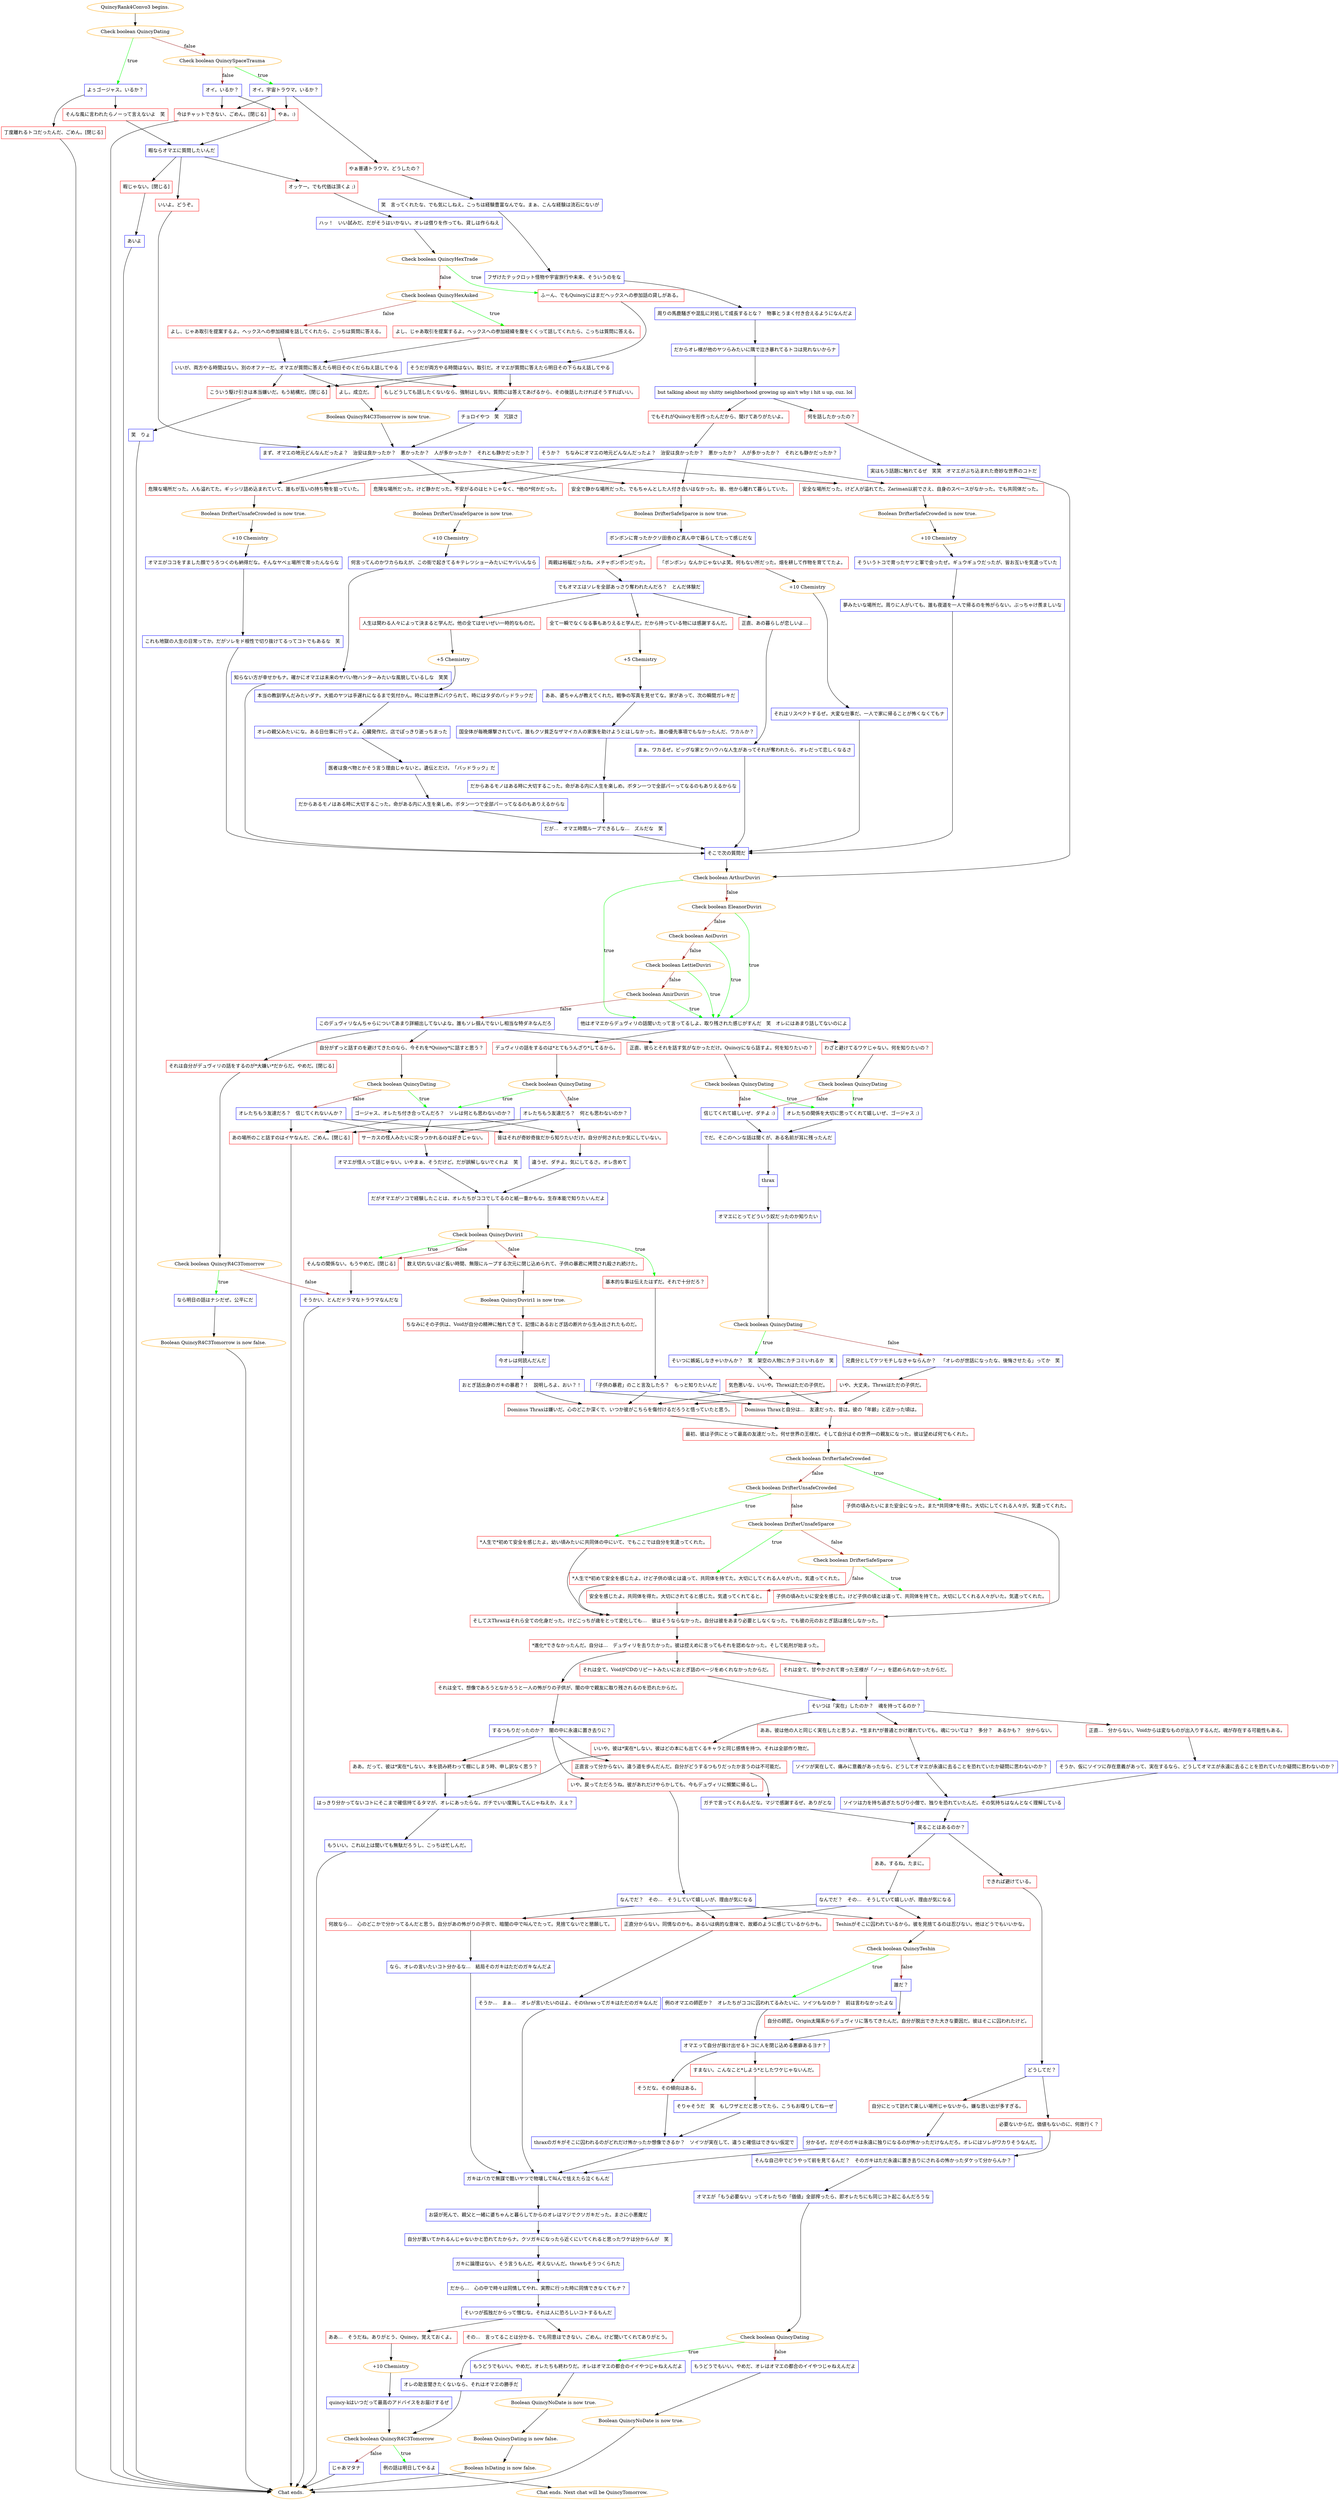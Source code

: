 digraph {
	"QuincyRank4Convo3 begins." [color=orange];
		"QuincyRank4Convo3 begins." -> j1110621203;
	j1110621203 [label="Check boolean QuincyDating",color=orange];
		j1110621203 -> j4164378289 [label=true,color=green];
		j1110621203 -> j1696378742 [label=false,color=brown];
	j4164378289 [label="よぅゴージャス。いるか？",shape=box,color=blue];
		j4164378289 -> j4025811629;
		j4164378289 -> j227440436;
	j1696378742 [label="Check boolean QuincySpaceTrauma",color=orange];
		j1696378742 -> j1367002121 [label=true,color=green];
		j1696378742 -> j2116624660 [label=false,color=brown];
	j4025811629 [label="そんな風に言われたらノーって言えないよ　笑",shape=box,color=red];
		j4025811629 -> j3754414107;
	j227440436 [label="丁度離れるトコだったんだ、ごめん。[閉じる]",shape=box,color=red];
		j227440436 -> "Chat ends.";
	j1367002121 [label="オイ。宇宙トラウマ。いるか？",shape=box,color=blue];
		j1367002121 -> j956663236;
		j1367002121 -> j4038333611;
		j1367002121 -> j3411894461;
	j2116624660 [label="オイ。いるか？",shape=box,color=blue];
		j2116624660 -> j4038333611;
		j2116624660 -> j3411894461;
	j3754414107 [label="暇ならオマエに質問したいんだ",shape=box,color=blue];
		j3754414107 -> j2088137362;
		j3754414107 -> j2353062424;
		j3754414107 -> j1513850822;
	"Chat ends." [color=orange];
	j956663236 [label="やぁ普通トラウマ。どうしたの？",shape=box,color=red];
		j956663236 -> j3540034399;
	j4038333611 [label="やぁ。:)",shape=box,color=red];
		j4038333611 -> j3754414107;
	j3411894461 [label="今はチャットできない、ごめん。[閉じる]",shape=box,color=red];
		j3411894461 -> "Chat ends.";
	j2088137362 [label="いいよ。どうぞ。",shape=box,color=red];
		j2088137362 -> j1605558677;
	j2353062424 [label="オッケー。でも代価は頂くよ ;)",shape=box,color=red];
		j2353062424 -> j2874740217;
	j1513850822 [label="暇じゃない。[閉じる]",shape=box,color=red];
		j1513850822 -> j484730504;
	j3540034399 [label="笑　言ってくれたな、でも気にしねえ。こっちは経験豊富なんでな。まぁ、こんな経験は流石にないが",shape=box,color=blue];
		j3540034399 -> j1848827487;
	j1605558677 [label="まず、オマエの地元どんなんだったよ？　治安は良かったか？　悪かったか？　人が多かったか？　それとも静かだったか？",shape=box,color=blue];
		j1605558677 -> j2185531490;
		j1605558677 -> j659854926;
		j1605558677 -> j2002503361;
		j1605558677 -> j3031407600;
	j2874740217 [label="ハッ！　いい試みだ、だがそうはいかない。オレは借りを作っても、貸しは作らねえ",shape=box,color=blue];
		j2874740217 -> j3044209487;
	j484730504 [label="あいよ",shape=box,color=blue];
		j484730504 -> "Chat ends.";
	j1848827487 [label="フザけたテックロット怪物や宇宙旅行や未来、そういうのをな",shape=box,color=blue];
		j1848827487 -> j3272570372;
	j2185531490 [label="安全な場所だった。けど人が溢れてた。Zariman以前でさえ、自身のスペースがなかった。でも共同体だった。",shape=box,color=red];
		j2185531490 -> j544000811;
	j659854926 [label="危険な場所だった。人も溢れてた。ギッシリ詰め込まれていて、誰もが互いの持ち物を狙っていた。",shape=box,color=red];
		j659854926 -> j2390831530;
	j2002503361 [label="危険な場所だった。けど静かだった。不安がるのはヒトじゃなく、*他の*何かだった。",shape=box,color=red];
		j2002503361 -> j1159093406;
	j3031407600 [label="安全で静かな場所だった。でもちゃんとした人付き合いはなかった。皆、他から離れて暮らしていた。",shape=box,color=red];
		j3031407600 -> j2388842933;
	j3044209487 [label="Check boolean QuincyHexTrade",color=orange];
		j3044209487 -> j3478400724 [label=true,color=green];
		j3044209487 -> j2949866697 [label=false,color=brown];
	j3272570372 [label="周りの馬鹿騒ぎや混乱に対処して成長するとな？　物事とうまく付き合えるようになんだよ",shape=box,color=blue];
		j3272570372 -> j1067081469;
	j544000811 [label="Boolean DrifterSafeCrowded is now true.",color=orange];
		j544000811 -> j710496314;
	j2390831530 [label="Boolean DrifterUnsafeCrowded is now true.",color=orange];
		j2390831530 -> j1967176620;
	j1159093406 [label="Boolean DrifterUnsafeSparce is now true.",color=orange];
		j1159093406 -> j2504942853;
	j2388842933 [label="Boolean DrifterSafeSparce is now true.",color=orange];
		j2388842933 -> j646597119;
	j3478400724 [label="ふーん、でもQuincyにはまだヘックスへの参加話の貸しがある。",shape=box,color=red];
		j3478400724 -> j1374173394;
	j2949866697 [label="Check boolean QuincyHexAsked",color=orange];
		j2949866697 -> j2198895074 [label=true,color=green];
		j2949866697 -> j2588684061 [label=false,color=brown];
	j1067081469 [label="だからオレ様が他のヤツらみたいに隅で泣き暴れてるトコは見れないからナ",shape=box,color=blue];
		j1067081469 -> j3789167958;
	j710496314 [label="+10 Chemistry",color=orange];
		j710496314 -> j1711575026;
	j1967176620 [label="+10 Chemistry",color=orange];
		j1967176620 -> j2606428578;
	j2504942853 [label="+10 Chemistry",color=orange];
		j2504942853 -> j999614495;
	j646597119 [label="ボンボンに育ったかクソ田舎のど真ん中で暮らしてたって感じだな",shape=box,color=blue];
		j646597119 -> j791837606;
		j646597119 -> j3064919669;
	j1374173394 [label="そうだが両方やる時間はない。取引だ。オマエが質問に答えたら明日その下らねえ話してやる",shape=box,color=blue];
		j1374173394 -> j2059275061;
		j1374173394 -> j1964096496;
		j1374173394 -> j992145947;
	j2198895074 [label="よし、じゃあ取引を提案するよ。ヘックスへの参加経緯を腹をくくって話してくれたら、こっちは質問に答える。",shape=box,color=red];
		j2198895074 -> j1924324921;
	j2588684061 [label="よし、じゃあ取引を提案するよ。ヘックスへの参加経緯を話してくれたら、こっちは質問に答える。",shape=box,color=red];
		j2588684061 -> j1924324921;
	j3789167958 [label="but talking about my shitty neighborhood growing up ain't why i hit u up, cuz. lol",shape=box,color=blue];
		j3789167958 -> j18418997;
		j3789167958 -> j3220600914;
	j1711575026 [label="そういうトコで育ったヤツと軍で会ったぜ。ギュウギュウだったが、皆お互いを気遣っていた",shape=box,color=blue];
		j1711575026 -> j2331214277;
	j2606428578 [label="オマエがココをすました顔でうろつくのも納得だな。そんなヤベェ場所で育ったんならな",shape=box,color=blue];
		j2606428578 -> j1893196343;
	j999614495 [label="何言ってんのかワカらねえが、この街で起きてるキテレツショーみたいにヤバいんなら",shape=box,color=blue];
		j999614495 -> j2431309211;
	j791837606 [label="「ボンボン」なんかじゃないよ笑。何もない所だった。畑を耕して作物を育ててたよ。",shape=box,color=red];
		j791837606 -> j358810460;
	j3064919669 [label="両親は裕福だったね。メチャボンボンだった。",shape=box,color=red];
		j3064919669 -> j973461737;
	j2059275061 [label="よし。成立だ。",shape=box,color=red];
		j2059275061 -> j2218295393;
	j1964096496 [label="もしどうしても話したくないなら、強制はしない。質問には答えてあげるから、その後話したければそうすればいい。",shape=box,color=red];
		j1964096496 -> j824010991;
	j992145947 [label="こういう駆け引きは本当嫌いだ。もう結構だ。[閉じる]",shape=box,color=red];
		j992145947 -> j812808830;
	j1924324921 [label="いいが、両方やる時間はない。別のオファーだ。オマエが質問に答えたら明日そのくだらねえ話してやる",shape=box,color=blue];
		j1924324921 -> j2059275061;
		j1924324921 -> j1964096496;
		j1924324921 -> j992145947;
	j18418997 [label="何を話したかったの？",shape=box,color=red];
		j18418997 -> j780074928;
	j3220600914 [label="でもそれがQuincyを形作ったんだから、聞けてありがたいよ。",shape=box,color=red];
		j3220600914 -> j1512858082;
	j2331214277 [label="夢みたいな場所だ。周りに人がいても、誰も夜道を一人で帰るのを怖がらない。ぶっちゃけ羨ましいな",shape=box,color=blue];
		j2331214277 -> j2046967045;
	j1893196343 [label="これも地獄の人生の日常ってか。だがソレをド根性で切り抜けてるってコトでもあるな　笑",shape=box,color=blue];
		j1893196343 -> j2046967045;
	j2431309211 [label="知らない方が幸せかもナ。確かにオマエは未来のヤバい物ハンターみたいな風貌しているしな　笑笑",shape=box,color=blue];
		j2431309211 -> j2046967045;
	j358810460 [label="+10 Chemistry",color=orange];
		j358810460 -> j816541656;
	j973461737 [label="でもオマエはソレを全部あっさり奪われたんだろ？　とんだ体験だ",shape=box,color=blue];
		j973461737 -> j3788330865;
		j973461737 -> j3195174986;
		j973461737 -> j499331463;
	j2218295393 [label="Boolean QuincyR4C3Tomorrow is now true.",color=orange];
		j2218295393 -> j1605558677;
	j824010991 [label="チョロイやつ　笑　冗談さ",shape=box,color=blue];
		j824010991 -> j1605558677;
	j812808830 [label="笑　りょ",shape=box,color=blue];
		j812808830 -> "Chat ends.";
	j780074928 [label="実はもう話題に触れてるぜ　笑笑　オマエがぶち込まれた奇妙な世界のコトだ",shape=box,color=blue];
		j780074928 -> j3208860544;
	j1512858082 [label="そうか？　ちなみにオマエの地元どんなんだったよ？　治安は良かったか？　悪かったか？　人が多かったか？　それとも静かだったか？",shape=box,color=blue];
		j1512858082 -> j2185531490;
		j1512858082 -> j659854926;
		j1512858082 -> j2002503361;
		j1512858082 -> j3031407600;
	j2046967045 [label="そこで次の質問だ",shape=box,color=blue];
		j2046967045 -> j3208860544;
	j816541656 [label="それはリスペクトするぜ。大変な仕事だ、一人で家に帰ることが怖くなくてもナ",shape=box,color=blue];
		j816541656 -> j2046967045;
	j3788330865 [label="正直、あの暮らしが恋しいよ…",shape=box,color=red];
		j3788330865 -> j1356255517;
	j3195174986 [label="全て一瞬でなくなる事もありえると学んだ。だから持っている物には感謝するんだ。",shape=box,color=red];
		j3195174986 -> j4038283493;
	j499331463 [label="人生は関わる人々によって決まると学んだ。他の全てはせいぜい一時的なものだ。",shape=box,color=red];
		j499331463 -> j675476193;
	j3208860544 [label="Check boolean ArthurDuviri",color=orange];
		j3208860544 -> j1954277494 [label=true,color=green];
		j3208860544 -> j2662897944 [label=false,color=brown];
	j1356255517 [label="まぁ、ワカるぜ。ビッグな家とウハウハな人生があってそれが奪われたら、オレだって恋しくなるさ",shape=box,color=blue];
		j1356255517 -> j2046967045;
	j4038283493 [label="+5 Chemistry",color=orange];
		j4038283493 -> j2325935321;
	j675476193 [label="+5 Chemistry",color=orange];
		j675476193 -> j1767899170;
	j1954277494 [label="他はオマエからデュヴィリの話聞いたって言ってるしよ、取り残された感じがすんだ　笑　オレにはあまり話してないのによ",shape=box,color=blue];
		j1954277494 -> j2809510437;
		j1954277494 -> j4035080597;
	j2662897944 [label="Check boolean EleanorDuviri",color=orange];
		j2662897944 -> j1954277494 [label=true,color=green];
		j2662897944 -> j1761927700 [label=false,color=brown];
	j2325935321 [label="ああ、婆ちゃんが教えてくれた。戦争の写真を見せてな。家があって、次の瞬間ガレキだ",shape=box,color=blue];
		j2325935321 -> j2545057237;
	j1767899170 [label="本当の教訓学んだみたいダナ。大抵のヤツは手遅れになるまで気付かん。時には世界にパクられて、時にはタダのバッドラックだ",shape=box,color=blue];
		j1767899170 -> j4204528315;
	j2809510437 [label="わざと避けてるワケじゃない。何を知りたいの？",shape=box,color=red];
		j2809510437 -> j4028258358;
	j4035080597 [label="デュヴィリの話をするのは*とてもうんざり*してるから。",shape=box,color=red];
		j4035080597 -> j3251882892;
	j1761927700 [label="Check boolean AoiDuviri",color=orange];
		j1761927700 -> j1954277494 [label=true,color=green];
		j1761927700 -> j2107879448 [label=false,color=brown];
	j2545057237 [label="国全体が毎晩爆撃されていて、誰もクソ貧乏なザマイカ人の家族を助けようとはしなかった。誰の優先事項でもなかったんだ、ワカルか？",shape=box,color=blue];
		j2545057237 -> j765712192;
	j4204528315 [label="オレの親父みたいにな。ある日仕事に行ってよ。心臓発作だ。店でぽっきり逝っちまった",shape=box,color=blue];
		j4204528315 -> j2695409969;
	j4028258358 [label="Check boolean QuincyDating",color=orange];
		j4028258358 -> j3446042019 [label=true,color=green];
		j4028258358 -> j2037359908 [label=false,color=brown];
	j3251882892 [label="Check boolean QuincyDating",color=orange];
		j3251882892 -> j3630834765 [label=true,color=green];
		j3251882892 -> j1446964276 [label=false,color=brown];
	j2107879448 [label="Check boolean LettieDuviri",color=orange];
		j2107879448 -> j1954277494 [label=true,color=green];
		j2107879448 -> j22861446 [label=false,color=brown];
	j765712192 [label="だからあるモノはある時に大切するこった。命がある内に人生を楽しめ。ボタン一つで全部パーってなるのもありえるからな",shape=box,color=blue];
		j765712192 -> j4102984012;
	j2695409969 [label="医者は食べ物とかそう言う理由じゃないと。遺伝とだけ。「バッドラック」だ",shape=box,color=blue];
		j2695409969 -> j3688215461;
	j3446042019 [label="オレたちの関係を大切に思ってくれて嬉しいぜ、ゴージャス ;)",shape=box,color=blue];
		j3446042019 -> j2345976871;
	j2037359908 [label="信じてくれて嬉しいぜ、ダチよ :)",shape=box,color=blue];
		j2037359908 -> j2345976871;
	j3630834765 [label="ゴージャス、オレたち付き合ってんだろ？　ソレは何とも思わないのか？",shape=box,color=blue];
		j3630834765 -> j1629197121;
		j3630834765 -> j2703523884;
		j3630834765 -> j1169792331;
	j1446964276 [label="オレたちもう友達だろ？　何とも思わないのか？",shape=box,color=blue];
		j1446964276 -> j1629197121;
		j1446964276 -> j2703523884;
		j1446964276 -> j1169792331;
	j22861446 [label="Check boolean AmirDuviri",color=orange];
		j22861446 -> j1954277494 [label=true,color=green];
		j22861446 -> j1811396134 [label=false,color=brown];
	j4102984012 [label="だが…　オマエ時間ループできるしな…　ズルだな　笑",shape=box,color=blue];
		j4102984012 -> j2046967045;
	j3688215461 [label="だからあるモノはある時に大切するこった。命がある内に人生を楽しめ。ボタン一つで全部パーってなるのもありえるからな",shape=box,color=blue];
		j3688215461 -> j4102984012;
	j2345976871 [label="でだ。そこのヘンな話は聞くが、ある名前が耳に残ったんだ",shape=box,color=blue];
		j2345976871 -> j3058093846;
	j1629197121 [label="皆はそれが奇妙奇抜だから知りたいだけ。自分が何されたか気にしていない。",shape=box,color=red];
		j1629197121 -> j351826383;
	j2703523884 [label="サーカスの怪人みたいに突っつかれるのは好きじゃない。",shape=box,color=red];
		j2703523884 -> j3222290107;
	j1169792331 [label="あの場所のこと話すのはイヤなんだ、ごめん。[閉じる]",shape=box,color=red];
		j1169792331 -> "Chat ends.";
	j1811396134 [label="このデュヴィリなんちゃらについてあまり詳細出してないよな。誰もソレ掴んでないし相当な特ダネなんだろ",shape=box,color=blue];
		j1811396134 -> j2249247169;
		j1811396134 -> j3859046012;
		j1811396134 -> j2994827717;
	j3058093846 [label="thrax",shape=box,color=blue];
		j3058093846 -> j2338092380;
	j351826383 [label="違うぜ、ダチよ。気にしてるさ。オレ含めて",shape=box,color=blue];
		j351826383 -> j2528740239;
	j3222290107 [label="オマエが怪人って話じゃない。いやまぁ、そうだけど。だが誤解しないでくれよ　笑",shape=box,color=blue];
		j3222290107 -> j2528740239;
	j2249247169 [label="正直、彼らとそれを話す気がなかっただけ。Quincyになら話すよ。何を知りたいの？",shape=box,color=red];
		j2249247169 -> j4054018249;
	j3859046012 [label="自分がずっと話すのを避けてきたのなら、今それを*Quincy*に話すと思う？",shape=box,color=red];
		j3859046012 -> j980219118;
	j2994827717 [label="それは自分がデュヴィリの話をするのが*大嫌い*だからだ。やめだ。[閉じる]",shape=box,color=red];
		j2994827717 -> j1924226695;
	j2338092380 [label="オマエにとってどういう奴だったのか知りたい",shape=box,color=blue];
		j2338092380 -> j3202204897;
	j2528740239 [label="だがオマエがソコで経験したことは、オレたちがココでしてるのと紙一重かもな。生存本能で知りたいんだよ",shape=box,color=blue];
		j2528740239 -> j1122336832;
	j4054018249 [label="Check boolean QuincyDating",color=orange];
		j4054018249 -> j3446042019 [label=true,color=green];
		j4054018249 -> j2037359908 [label=false,color=brown];
	j980219118 [label="Check boolean QuincyDating",color=orange];
		j980219118 -> j3630834765 [label=true,color=green];
		j980219118 -> j275415587 [label=false,color=brown];
	j1924226695 [label="Check boolean QuincyR4C3Tomorrow",color=orange];
		j1924226695 -> j1920444737 [label=true,color=green];
		j1924226695 -> j2073948802 [label=false,color=brown];
	j3202204897 [label="Check boolean QuincyDating",color=orange];
		j3202204897 -> j2136491613 [label=true,color=green];
		j3202204897 -> j2511846388 [label=false,color=brown];
	j1122336832 [label="Check boolean QuincyDuviri1",color=orange];
		j1122336832 -> j1619593603 [label=true,color=green];
		j1122336832 -> j1546059847 [label=true,color=green];
		j1122336832 -> j1443007836 [label=false,color=brown];
		j1122336832 -> j1546059847 [label=false,color=brown];
	j275415587 [label="オレたちもう友達だろ？　信じてくれないんか？",shape=box,color=blue];
		j275415587 -> j1629197121;
		j275415587 -> j2703523884;
		j275415587 -> j1169792331;
	j1920444737 [label="なら明日の話はナシだぜ。公平にだ",shape=box,color=blue];
		j1920444737 -> j6393619;
	j2073948802 [label="そうかい、とんだドラマなトラウマなんだな",shape=box,color=blue];
		j2073948802 -> "Chat ends.";
	j2136491613 [label="そいつに嫉妬しなきゃいかんか？　笑　架空の人物にカチコミいれるか　笑",shape=box,color=blue];
		j2136491613 -> j66222993;
	j2511846388 [label="兄貴分としてケツモチしなきゃならんか？　「オレのが世話になったな、後悔させたる」ってか　笑",shape=box,color=blue];
		j2511846388 -> j1409882136;
	j1619593603 [label="基本的な事は伝えたはずだ。それで十分だろ？",shape=box,color=red];
		j1619593603 -> j3032292479;
	j1546059847 [label="そんなの関係ない。もうやめだ。[閉じる]",shape=box,color=red];
		j1546059847 -> j2073948802;
	j1443007836 [label="数え切れないほど長い時間、無限にループする次元に閉じ込められて、子供の暴君に拷問され殺され続けた。",shape=box,color=red];
		j1443007836 -> j2257640481;
	j6393619 [label="Boolean QuincyR4C3Tomorrow is now false.",color=orange];
		j6393619 -> "Chat ends.";
	j66222993 [label="気色悪いな、いいや。Thraxはただの子供だ。",shape=box,color=red];
		j66222993 -> j2163283840;
		j66222993 -> j941217386;
	j1409882136 [label="いや、大丈夫。Thraxはただの子供だ。",shape=box,color=red];
		j1409882136 -> j941217386;
		j1409882136 -> j2163283840;
	j3032292479 [label="「子供の暴君」のこと言及したろ？　もっと知りたいんだ",shape=box,color=blue];
		j3032292479 -> j941217386;
		j3032292479 -> j2163283840;
	j2257640481 [label="Boolean QuincyDuviri1 is now true.",color=orange];
		j2257640481 -> j765043946;
	j2163283840 [label="Dominus Thraxは嫌いだ。心のどこか深くで、いつか彼がこちらを傷付けるだろうと悟っていたと思う。",shape=box,color=red];
		j2163283840 -> j3511604852;
	j941217386 [label="Dominus Thraxと自分は…　友達だった、昔は。彼の「年齢」と近かった頃は。",shape=box,color=red];
		j941217386 -> j3511604852;
	j765043946 [label="ちなみにその子供は、Voidが自分の精神に触れてきて、記憶にあるおとぎ話の断片から生み出されたものだ。",shape=box,color=red];
		j765043946 -> j3007785156;
	j3511604852 [label="最初、彼は子供にとって最高の友達だった。何せ世界の王様だ。そして自分はその世界一の親友になった。彼は望めば何でもくれた。",shape=box,color=red];
		j3511604852 -> j2715939018;
	j3007785156 [label="今オレは何読んだんだ",shape=box,color=blue];
		j3007785156 -> j952264733;
	j2715939018 [label="Check boolean DrifterSafeCrowded",color=orange];
		j2715939018 -> j1571722832 [label=true,color=green];
		j2715939018 -> j1465014573 [label=false,color=brown];
	j952264733 [label="おとぎ話出身のガキの暴君？！　説明しろよ、おい？！",shape=box,color=blue];
		j952264733 -> j941217386;
		j952264733 -> j2163283840;
	j1571722832 [label="子供の頃みたいにまた安全になった。また*共同体*を得た。大切にしてくれる人々が。気遣ってくれた。",shape=box,color=red];
		j1571722832 -> j3302324273;
	j1465014573 [label="Check boolean DrifterUnsafeCrowded",color=orange];
		j1465014573 -> j2271715266 [label=true,color=green];
		j1465014573 -> j2277290406 [label=false,color=brown];
	j3302324273 [label="そしてスThraxはそれら全ての化身だった。けどこっちが歳をとって変化しても…　彼はそうならなかった。自分は彼をあまり必要としなくなった。でも彼の元のおとぎ話は進化しなかった。",shape=box,color=red];
		j3302324273 -> j4264388786;
	j2271715266 [label="*人生で*初めて安全を感じたよ。幼い頃みたいに共同体の中にいて、でもここでは自分を気遣ってくれた。",shape=box,color=red];
		j2271715266 -> j3302324273;
	j2277290406 [label="Check boolean DrifterUnsafeSparce",color=orange];
		j2277290406 -> j3206097739 [label=true,color=green];
		j2277290406 -> j3538777462 [label=false,color=brown];
	j4264388786 [label="*進化*できなかったんだ。自分は…　デュヴィリを去りたかった。彼は控えめに言ってもそれを認めなかった。そして処刑が始まった。",shape=box,color=red];
		j4264388786 -> j1872670920;
		j4264388786 -> j1552942659;
		j4264388786 -> j1509789272;
	j3206097739 [label="*人生で*初めて安全を感じたよ。けど子供の頃とは違って、共同体を持てた。大切にしてくれる人々がいた。気遣ってくれた。",shape=box,color=red];
		j3206097739 -> j3302324273;
	j3538777462 [label="Check boolean DrifterSafeSparce",color=orange];
		j3538777462 -> j3618550674 [label=true,color=green];
		j3538777462 -> j1285622806 [label=false,color=brown];
	j1872670920 [label="それは全て、甘やかされて育った王様が「ノー」を認められなかったからだ。",shape=box,color=red];
		j1872670920 -> j627615502;
	j1552942659 [label="それは全て、VoidがCDのリピートみたいにおとぎ話のページをめくれなかったからだ。",shape=box,color=red];
		j1552942659 -> j627615502;
	j1509789272 [label="それは全て、想像であろうとなかろうと一人の怖がりの子供が、闇の中で親友に取り残されるのを恐れたからだ。",shape=box,color=red];
		j1509789272 -> j3844488056;
	j3618550674 [label="子供の頃みたいに安全を感じた。けど子供の頃とは違って、共同体を持てた。大切にしてくれる人々がいた。気遣ってくれた。",shape=box,color=red];
		j3618550674 -> j3302324273;
	j1285622806 [label="安全を感じたよ。共同体を得た。大切にされてると感じた。気遣ってくれてると。",shape=box,color=red];
		j1285622806 -> j3302324273;
	j627615502 [label="そいつは「実在」したのか？　魂を持ってるのか？",shape=box,color=blue];
		j627615502 -> j4081882163;
		j627615502 -> j2435248269;
		j627615502 -> j1488644738;
	j3844488056 [label="するつもりだったのか？　闇の中に永遠に置き去りに？",shape=box,color=blue];
		j3844488056 -> j2394978335;
		j3844488056 -> j1081511117;
		j3844488056 -> j3500733421;
	j4081882163 [label="ああ。彼は他の人と同じく実在したと思うよ、*生まれ*が普通とかけ離れていても。魂については？　多分？　あるかも？　分からない。",shape=box,color=red];
		j4081882163 -> j2466996120;
	j2435248269 [label="正直…　分からない。Voidからは変なものが出入りするんだ。魂が存在する可能性もある。",shape=box,color=red];
		j2435248269 -> j1382219106;
	j1488644738 [label="いいや。彼は*実在*しない。彼はどの本にも出てくるキャラと同じ感情を持つ。それは全部作り物だ。",shape=box,color=red];
		j1488644738 -> j3823500920;
	j2394978335 [label="いや。戻ってただろうね。彼があれだけやらかしても、今もデュヴィリに頻繁に帰るし。",shape=box,color=red];
		j2394978335 -> j313802356;
	j1081511117 [label="ああ。だって、彼は*実在*しない。本を読み終わって棚にしまう時、申し訳なく思う？",shape=box,color=red];
		j1081511117 -> j3823500920;
	j3500733421 [label="正直言って分からない。違う道を歩んだんだ。自分がどうするつもりだったか言うのは不可能だ。",shape=box,color=red];
		j3500733421 -> j3431594249;
	j2466996120 [label="ソイツが実在して、痛みに意義があったなら、どうしてオマエが永遠に去ることを恐れていたか疑問に思わないのか？",shape=box,color=blue];
		j2466996120 -> j629623432;
	j1382219106 [label="そうか、仮にソイツに存在意義があって、実在するなら、どうしてオマエが永遠に去ることを恐れていたか疑問に思わないのか？",shape=box,color=blue];
		j1382219106 -> j629623432;
	j3823500920 [label="はっきり分かってないコトにそこまで確信持てるタマが、オレにあったらな。ガチでいい度胸してんじゃねえか、えぇ？",shape=box,color=blue];
		j3823500920 -> j57623013;
	j313802356 [label="なんでだ？　その…　そうしていて嬉しいが、理由が気になる",shape=box,color=blue];
		j313802356 -> j516013580;
		j313802356 -> j615111121;
		j313802356 -> j987282720;
	j3431594249 [label="ガチで言ってくれるんだな。マジで感謝するぜ、ありがとな",shape=box,color=blue];
		j3431594249 -> j3631582016;
	j629623432 [label="ソイツは力を持ち過ぎたちびり小僧で、独りを恐れていたんだ。その気持ちはなんとなく理解している",shape=box,color=blue];
		j629623432 -> j3631582016;
	j57623013 [label="もういい。これ以上は聞いても無駄だろうし、こっちは忙しんだ。",shape=box,color=blue];
		j57623013 -> "Chat ends.";
	j516013580 [label="何故なら…　心のどこかで分かってるんだと思う。自分があの怖がりの子供で、暗闇の中で叫んでたって。見捨てないでと懇願して。",shape=box,color=red];
		j516013580 -> j2297963364;
	j615111121 [label="正直分からない。同情なのかも。あるいは病的な意味で、故郷のように感じているからかも。",shape=box,color=red];
		j615111121 -> j587573870;
	j987282720 [label="Teshinがそこに囚われているから。彼を見捨てるのは忍びない。他はどうでもいいかな。",shape=box,color=red];
		j987282720 -> j2789022856;
	j3631582016 [label="戻ることはあるのか？",shape=box,color=blue];
		j3631582016 -> j2660882231;
		j3631582016 -> j1252996994;
	j2297963364 [label="なら、オレの言いたいコト分かるな…　結局そのガキはただのガキなんだよ",shape=box,color=blue];
		j2297963364 -> j3514384111;
	j587573870 [label="そうか…　まぁ…　オレが言いたいのはよ、そのthraxってガキはただのガキなんだ",shape=box,color=blue];
		j587573870 -> j3514384111;
	j2789022856 [label="Check boolean QuincyTeshin",color=orange];
		j2789022856 -> j1665359114 [label=true,color=green];
		j2789022856 -> j3155167989 [label=false,color=brown];
	j2660882231 [label="ああ。するね。たまに。",shape=box,color=red];
		j2660882231 -> j238951040;
	j1252996994 [label="できれば避けている。",shape=box,color=red];
		j1252996994 -> j3662907819;
	j3514384111 [label="ガキはバカで無謀で酷いヤツで物壊して叫んで怯えたら泣くもんだ",shape=box,color=blue];
		j3514384111 -> j460481846;
	j1665359114 [label="例のオマエの師匠か？　オレたちがココに囚われてるみたいに、ソイツもなのか？　前は言わなかったよな",shape=box,color=blue];
		j1665359114 -> j1452876017;
	j3155167989 [label="誰だ？",shape=box,color=blue];
		j3155167989 -> j772956427;
	j238951040 [label="なんでだ？　その…　そうしていて嬉しいが、理由が気になる",shape=box,color=blue];
		j238951040 -> j987282720;
		j238951040 -> j516013580;
		j238951040 -> j615111121;
	j3662907819 [label="どうしてだ？",shape=box,color=blue];
		j3662907819 -> j2273628615;
		j3662907819 -> j2266844961;
	j460481846 [label="お袋が死んで、親父と一緒に婆ちゃんと暮らしてからのオレはマジでクソガキだった。まさに小悪魔だ",shape=box,color=blue];
		j460481846 -> j1377968263;
	j1452876017 [label="オマエって自分が抜け出せるトコに人を閉じ込める悪癖あるヨナ？",shape=box,color=blue];
		j1452876017 -> j3564814537;
		j1452876017 -> j3364245218;
	j772956427 [label="自分の師匠。Origin太陽系からデュヴィリに落ちてきたんだ。自分が脱出できた大きな要因だ。彼はそこに囚われたけど。",shape=box,color=red];
		j772956427 -> j1452876017;
	j2273628615 [label="自分にとって訪れて楽しい場所じゃないから。嫌な思い出が多すぎる。",shape=box,color=red];
		j2273628615 -> j3347580182;
	j2266844961 [label="必要ないからだ。価値もないのに、何故行く？",shape=box,color=red];
		j2266844961 -> j3855035611;
	j1377968263 [label="自分が置いてかれるんじゃないかと恐れてたからナ。クソガキになったら近くにいてくれると思ったワケは分からんが　笑",shape=box,color=blue];
		j1377968263 -> j1986939603;
	j3564814537 [label="そうだな。その傾向はある。",shape=box,color=red];
		j3564814537 -> j1016231693;
	j3364245218 [label="すまない。こんなこと*しよう*としたワケじゃないんだ。",shape=box,color=red];
		j3364245218 -> j1226559866;
	j3347580182 [label="分かるぜ。だがそのガキは永遠に独りになるのが怖かっただけなんだろ。オレにはソレがワカりそうなんだ。",shape=box,color=blue];
		j3347580182 -> j3514384111;
	j3855035611 [label="そんな自己中でどうやって前を見てるんだ？　そのガキはただ永遠に置き去りにされるの怖かったダケって分からんか？",shape=box,color=blue];
		j3855035611 -> j242269063;
	j1986939603 [label="ガキに論理はない、そう言うもんだ。考えないんだ。thraxもそうつくられた",shape=box,color=blue];
		j1986939603 -> j735875715;
	j1016231693 [label="thraxのガキがそこに囚われるのがどれだけ怖かったか想像できるか？　ソイツが実在して、違うと確信はできない仮定で",shape=box,color=blue];
		j1016231693 -> j3514384111;
	j1226559866 [label="そりゃそうだ　笑　もしワザとだと思ってたら、こうもお喋りしてねーぜ",shape=box,color=blue];
		j1226559866 -> j1016231693;
	j242269063 [label="オマエが「もう必要ない」ってオレたちの「価値」全部搾ったら、即オレたちにも同じコト起こるんだろうな",shape=box,color=blue];
		j242269063 -> j946669629;
	j735875715 [label="だから…　心の中で時々は同情してやれ、実際に行った時に同情できなくてもナ？",shape=box,color=blue];
		j735875715 -> j80707154;
	j946669629 [label="Check boolean QuincyDating",color=orange];
		j946669629 -> j1172404888 [label=true,color=green];
		j946669629 -> j4228213786 [label=false,color=brown];
	j80707154 [label="そいつが孤独だからって憎むな。それは人に恐ろしいコトするもんだ",shape=box,color=blue];
		j80707154 -> j1060790817;
		j80707154 -> j1708638847;
	j1172404888 [label="もうどうでもいい。やめだ。オレたちも終わりだ。オレはオマエの都合のイイやつじゃねえんだよ",shape=box,color=blue];
		j1172404888 -> j2319655028;
	j4228213786 [label="もうどうでもいい。やめだ、オレはオマエの都合のイイやつじゃねえんだよ",shape=box,color=blue];
		j4228213786 -> j1862430602;
	j1060790817 [label="その…　言ってることは分かる、でも同意はできない。ごめん。けど聞いてくれてありがとう。",shape=box,color=red];
		j1060790817 -> j3974773663;
	j1708638847 [label="ああ…　そうだね。ありがとう、Quincy。覚えておくよ。",shape=box,color=red];
		j1708638847 -> j1679374199;
	j2319655028 [label="Boolean QuincyNoDate is now true.",color=orange];
		j2319655028 -> j1884175600;
	j1862430602 [label="Boolean QuincyNoDate is now true.",color=orange];
		j1862430602 -> "Chat ends.";
	j3974773663 [label="オレの助言聞きたくないなら、それはオマエの勝手だ",shape=box,color=blue];
		j3974773663 -> j1847547513;
	j1679374199 [label="+10 Chemistry",color=orange];
		j1679374199 -> j1207536768;
	j1884175600 [label="Boolean QuincyDating is now false.",color=orange];
		j1884175600 -> j1242024027;
	j1847547513 [label="Check boolean QuincyR4C3Tomorrow",color=orange];
		j1847547513 -> j1122357703 [label=true,color=green];
		j1847547513 -> j399851129 [label=false,color=brown];
	j1207536768 [label="quincy-kはいつだって最高のアドバイスをお届けするぜ",shape=box,color=blue];
		j1207536768 -> j1847547513;
	j1242024027 [label="Boolean IsDating is now false.",color=orange];
		j1242024027 -> "Chat ends.";
	j1122357703 [label="例の話は明日してやるよ",shape=box,color=blue];
		j1122357703 -> "Chat ends. Next chat will be QuincyTomorrow.";
	j399851129 [label="じゃあマタナ",shape=box,color=blue];
		j399851129 -> "Chat ends.";
	"Chat ends. Next chat will be QuincyTomorrow." [color=orange];
}
